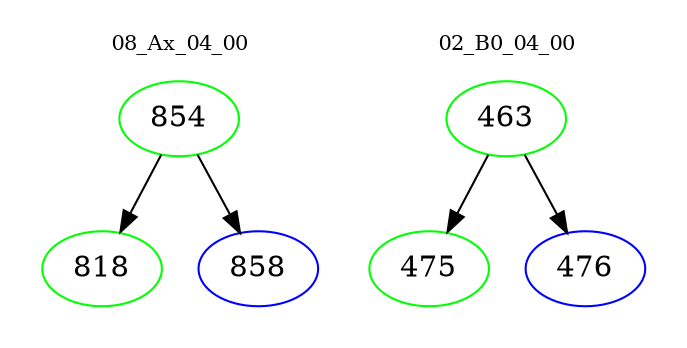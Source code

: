 digraph{
subgraph cluster_0 {
color = white
label = "08_Ax_04_00";
fontsize=10;
T0_854 [label="854", color="green"]
T0_854 -> T0_818 [color="black"]
T0_818 [label="818", color="green"]
T0_854 -> T0_858 [color="black"]
T0_858 [label="858", color="blue"]
}
subgraph cluster_1 {
color = white
label = "02_B0_04_00";
fontsize=10;
T1_463 [label="463", color="green"]
T1_463 -> T1_475 [color="black"]
T1_475 [label="475", color="green"]
T1_463 -> T1_476 [color="black"]
T1_476 [label="476", color="blue"]
}
}
